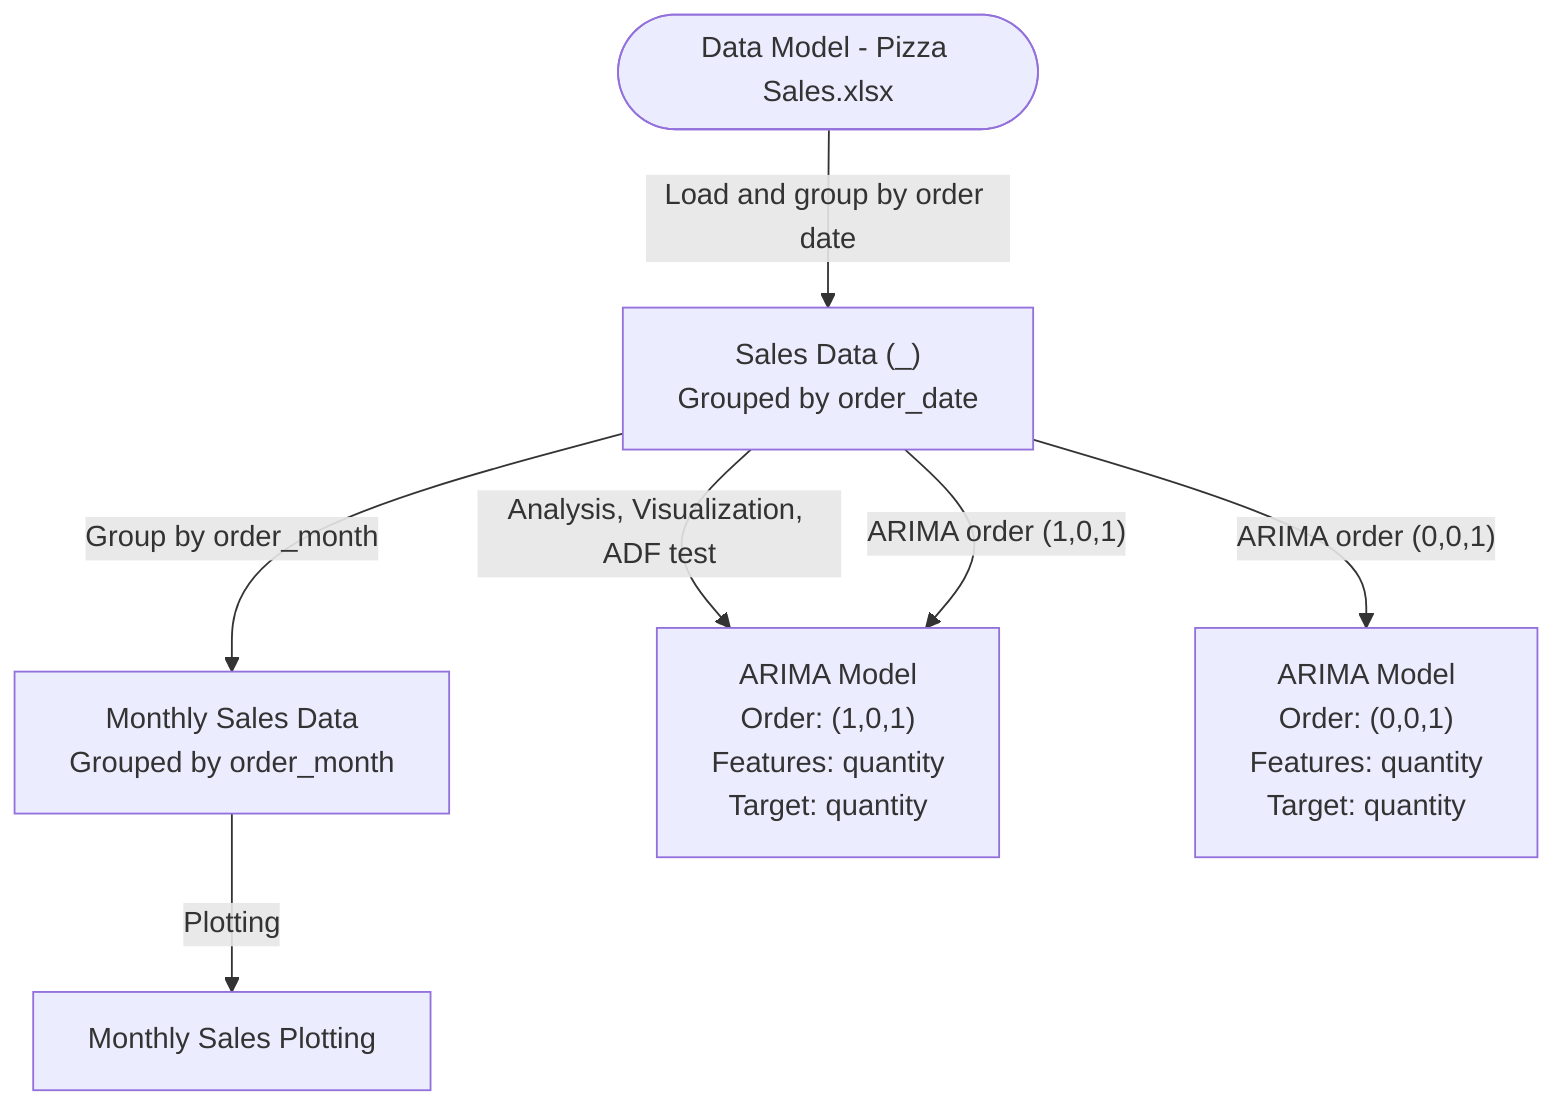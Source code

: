 %% A Mermaid.js diagram depicting the data flow and models in the notebook

flowchart TD
    %% Node for pizza sales data source
    DataSource(["Data Model - Pizza Sales.xlsx"]) --> |"Load and group by order date"| SalesDataVar
    
    %% Node for summarized pizza sales
    SalesDataVar["Sales Data (_)\nGrouped by order_date"] --> |"Group by order_month"| MonthlySalesVar
    SalesDataVar --> |"Analysis, Visualization, ADF test"| ARIMAModel1
    SalesDataVar --> |"ARIMA order (1,0,1)"| ARIMAModel1
    
    %% Node for ARIMA model (1,0,1)
    ARIMAModel1["ARIMA Model\nOrder: (1,0,1)\nFeatures: quantity\nTarget: quantity"]
    
    %% Node for ARIMA model (0,0,1)
    SalesDataVar --> |"ARIMA order (0,0,1)"| ARIMAModel2
    
    %% Node for ARIMA model (0,0,1)
    ARIMAModel2["ARIMA Model\nOrder: (0,0,1)\nFeatures: quantity\nTarget: quantity"]
    
    %% Node for monthly sales
    MonthlySalesVar["Monthly Sales Data\nGrouped by order_month"] --> |"Plotting"| PlottingModule

    %% Node for plotting
    PlottingModule["Monthly Sales Plotting"]